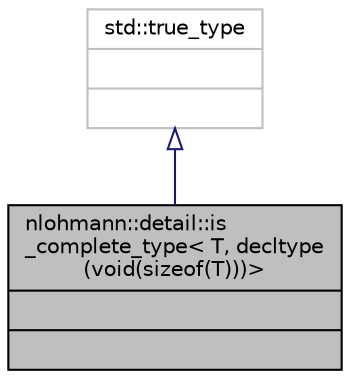 digraph "nlohmann::detail::is_complete_type&lt; T, decltype(void(sizeof(T)))&gt;"
{
 // INTERACTIVE_SVG=YES
  edge [fontname="Helvetica",fontsize="10",labelfontname="Helvetica",labelfontsize="10"];
  node [fontname="Helvetica",fontsize="10",shape=record];
  Node1 [label="{nlohmann::detail::is\l_complete_type\< T, decltype\l(void(sizeof(T)))\>\n||}",height=0.2,width=0.4,color="black", fillcolor="grey75", style="filled", fontcolor="black"];
  Node2 -> Node1 [dir="back",color="midnightblue",fontsize="10",style="solid",arrowtail="onormal",fontname="Helvetica"];
  Node2 [label="{std::true_type\n||}",height=0.2,width=0.4,color="grey75", fillcolor="white", style="filled"];
}
